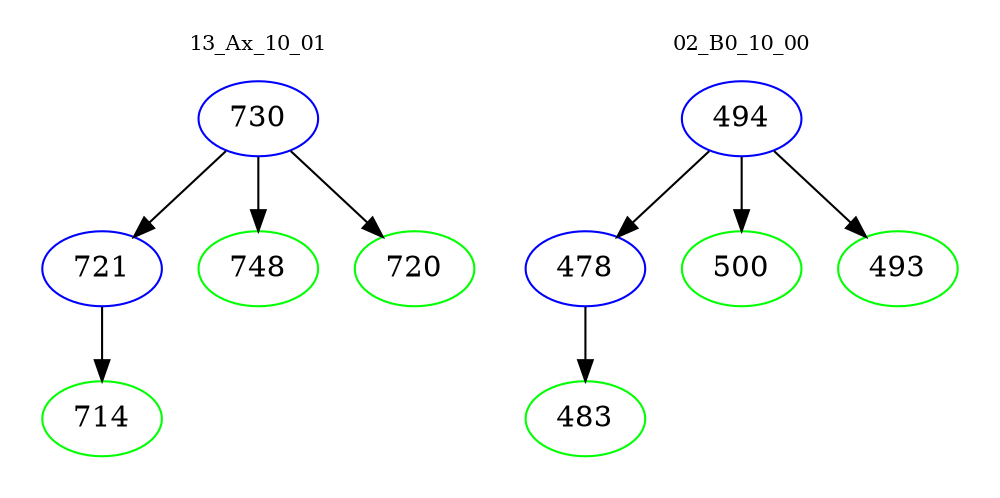 digraph{
subgraph cluster_0 {
color = white
label = "13_Ax_10_01";
fontsize=10;
T0_730 [label="730", color="blue"]
T0_730 -> T0_721 [color="black"]
T0_721 [label="721", color="blue"]
T0_721 -> T0_714 [color="black"]
T0_714 [label="714", color="green"]
T0_730 -> T0_748 [color="black"]
T0_748 [label="748", color="green"]
T0_730 -> T0_720 [color="black"]
T0_720 [label="720", color="green"]
}
subgraph cluster_1 {
color = white
label = "02_B0_10_00";
fontsize=10;
T1_494 [label="494", color="blue"]
T1_494 -> T1_478 [color="black"]
T1_478 [label="478", color="blue"]
T1_478 -> T1_483 [color="black"]
T1_483 [label="483", color="green"]
T1_494 -> T1_500 [color="black"]
T1_500 [label="500", color="green"]
T1_494 -> T1_493 [color="black"]
T1_493 [label="493", color="green"]
}
}
